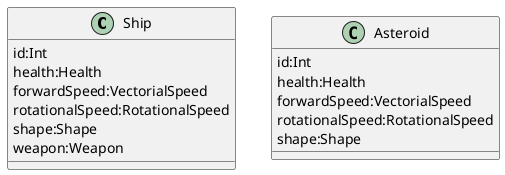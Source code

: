 @startuml
class Ship {
    id:Int
    health:Health
    forwardSpeed:VectorialSpeed
    rotationalSpeed:RotationalSpeed
    shape:Shape
    weapon:Weapon
}

class Asteroid {
    id:Int
    health:Health
    forwardSpeed:VectorialSpeed
    rotationalSpeed:RotationalSpeed
    shape:Shape
}

@enduml
